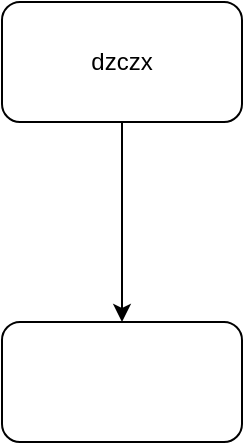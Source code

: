 <mxfile version="24.0.2" type="github">
  <diagram name="Page-1" id="npN89OIja40VoGioMNo7">
    <mxGraphModel dx="1281" dy="583" grid="1" gridSize="10" guides="1" tooltips="1" connect="1" arrows="1" fold="1" page="1" pageScale="1" pageWidth="827" pageHeight="1169" math="0" shadow="0">
      <root>
        <mxCell id="0" />
        <mxCell id="1" parent="0" />
        <mxCell id="DpjPmnDoRVj_L7Nkvj0V-3" value="" style="edgeStyle=orthogonalEdgeStyle;rounded=0;orthogonalLoop=1;jettySize=auto;html=1;" edge="1" parent="1" source="DpjPmnDoRVj_L7Nkvj0V-1" target="DpjPmnDoRVj_L7Nkvj0V-2">
          <mxGeometry relative="1" as="geometry" />
        </mxCell>
        <mxCell id="DpjPmnDoRVj_L7Nkvj0V-1" value="dzczx" style="rounded=1;whiteSpace=wrap;html=1;" vertex="1" parent="1">
          <mxGeometry x="294" y="150" width="120" height="60" as="geometry" />
        </mxCell>
        <mxCell id="DpjPmnDoRVj_L7Nkvj0V-2" value="" style="rounded=1;whiteSpace=wrap;html=1;" vertex="1" parent="1">
          <mxGeometry x="294" y="310" width="120" height="60" as="geometry" />
        </mxCell>
      </root>
    </mxGraphModel>
  </diagram>
</mxfile>
